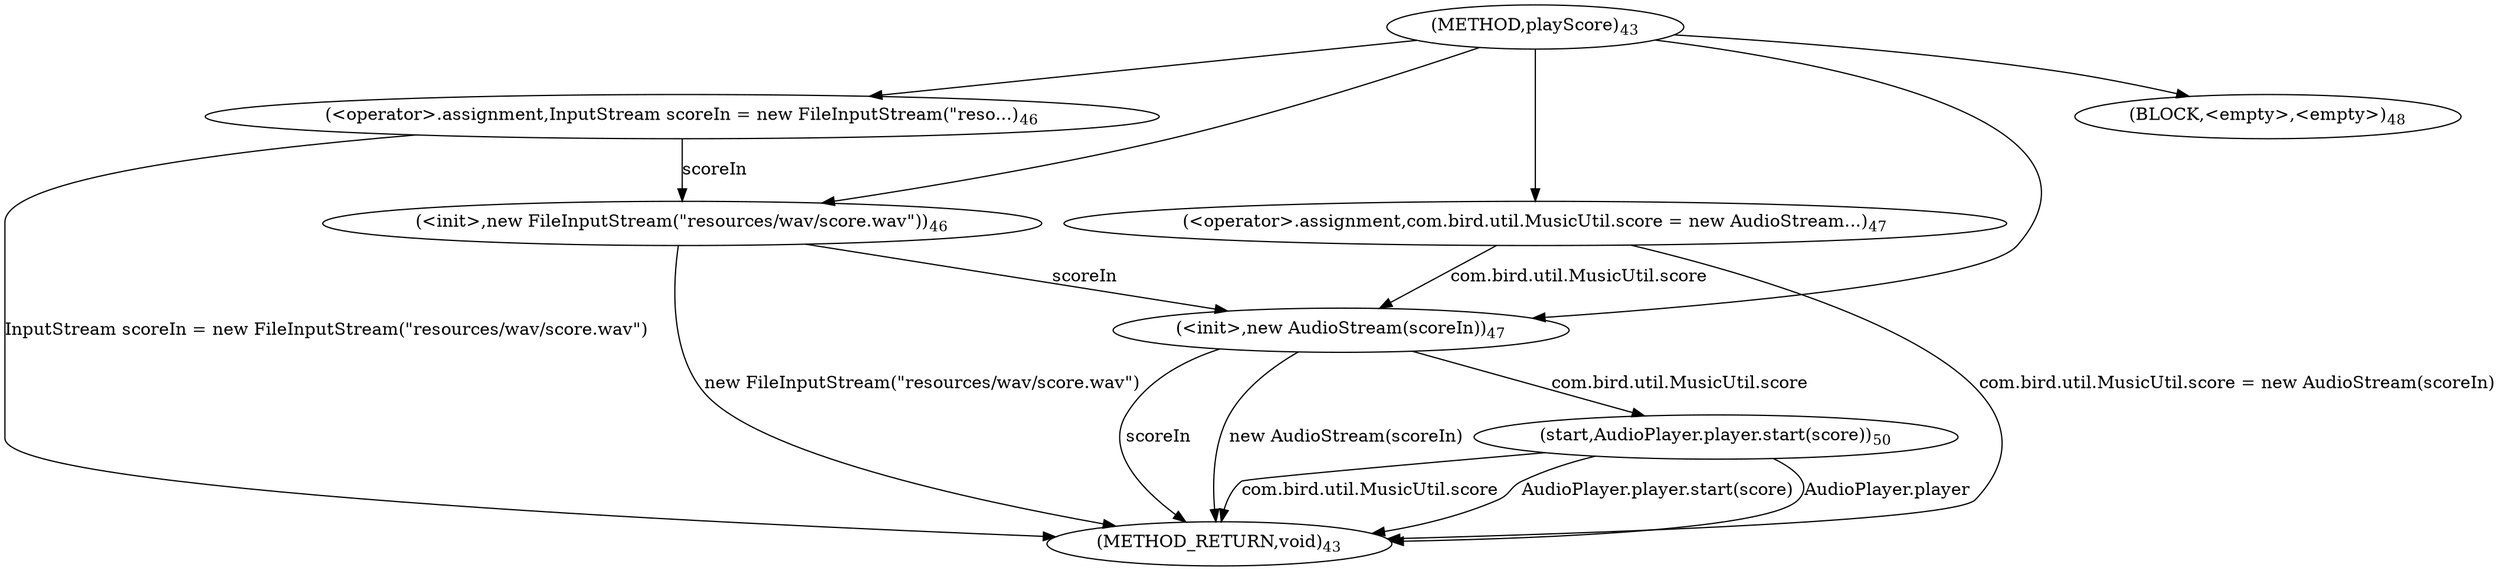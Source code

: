 digraph "playScore" {  
"92" [label = <(METHOD,playScore)<SUB>43</SUB>> ]
"124" [label = <(METHOD_RETURN,void)<SUB>43</SUB>> ]
"115" [label = <(start,AudioPlayer.player.start(score))<SUB>50</SUB>> ]
"115" [label = <(start,AudioPlayer.player.start(score))<SUB>50</SUB>> ]
"115" [label = <(start,AudioPlayer.player.start(score))<SUB>50</SUB>> ]
"97" [label = <(&lt;operator&gt;.assignment,InputStream scoreIn = new FileInputStream(&quot;reso...)<SUB>46</SUB>> ]
"100" [label = <(&lt;init&gt;,new FileInputStream(&quot;resources/wav/score.wav&quot;))<SUB>46</SUB>> ]
"103" [label = <(&lt;operator&gt;.assignment,com.bird.util.MusicUtil.score = new AudioStream...)<SUB>47</SUB>> ]
"108" [label = <(&lt;init&gt;,new AudioStream(scoreIn))<SUB>47</SUB>> ]
"114" [label = <(BLOCK,&lt;empty&gt;,&lt;empty&gt;)<SUB>48</SUB>> ]
"97" [label = <(&lt;operator&gt;.assignment,InputStream scoreIn = new FileInputStream(&quot;reso...)<SUB>46</SUB>> ]
"97" [label = <(&lt;operator&gt;.assignment,InputStream scoreIn = new FileInputStream(&quot;reso...)<SUB>46</SUB>> ]
"100" [label = <(&lt;init&gt;,new FileInputStream(&quot;resources/wav/score.wav&quot;))<SUB>46</SUB>> ]
"100" [label = <(&lt;init&gt;,new FileInputStream(&quot;resources/wav/score.wav&quot;))<SUB>46</SUB>> ]
"103" [label = <(&lt;operator&gt;.assignment,com.bird.util.MusicUtil.score = new AudioStream...)<SUB>47</SUB>> ]
"103" [label = <(&lt;operator&gt;.assignment,com.bird.util.MusicUtil.score = new AudioStream...)<SUB>47</SUB>> ]
"108" [label = <(&lt;init&gt;,new AudioStream(scoreIn))<SUB>47</SUB>> ]
"108" [label = <(&lt;init&gt;,new AudioStream(scoreIn))<SUB>47</SUB>> ]
  "97" -> "124"  [ label = "InputStream scoreIn = new FileInputStream(&quot;resources/wav/score.wav&quot;)"] 
  "100" -> "124"  [ label = "new FileInputStream(&quot;resources/wav/score.wav&quot;)"] 
  "103" -> "124"  [ label = "com.bird.util.MusicUtil.score = new AudioStream(scoreIn)"] 
  "108" -> "124"  [ label = "scoreIn"] 
  "108" -> "124"  [ label = "new AudioStream(scoreIn)"] 
  "115" -> "124"  [ label = "AudioPlayer.player"] 
  "115" -> "124"  [ label = "com.bird.util.MusicUtil.score"] 
  "115" -> "124"  [ label = "AudioPlayer.player.start(score)"] 
  "108" -> "115"  [ label = "com.bird.util.MusicUtil.score"] 
  "92" -> "97" 
  "92" -> "103" 
  "92" -> "114" 
  "97" -> "100"  [ label = "scoreIn"] 
  "92" -> "100" 
  "103" -> "108"  [ label = "com.bird.util.MusicUtil.score"] 
  "100" -> "108"  [ label = "scoreIn"] 
  "92" -> "108" 
}
